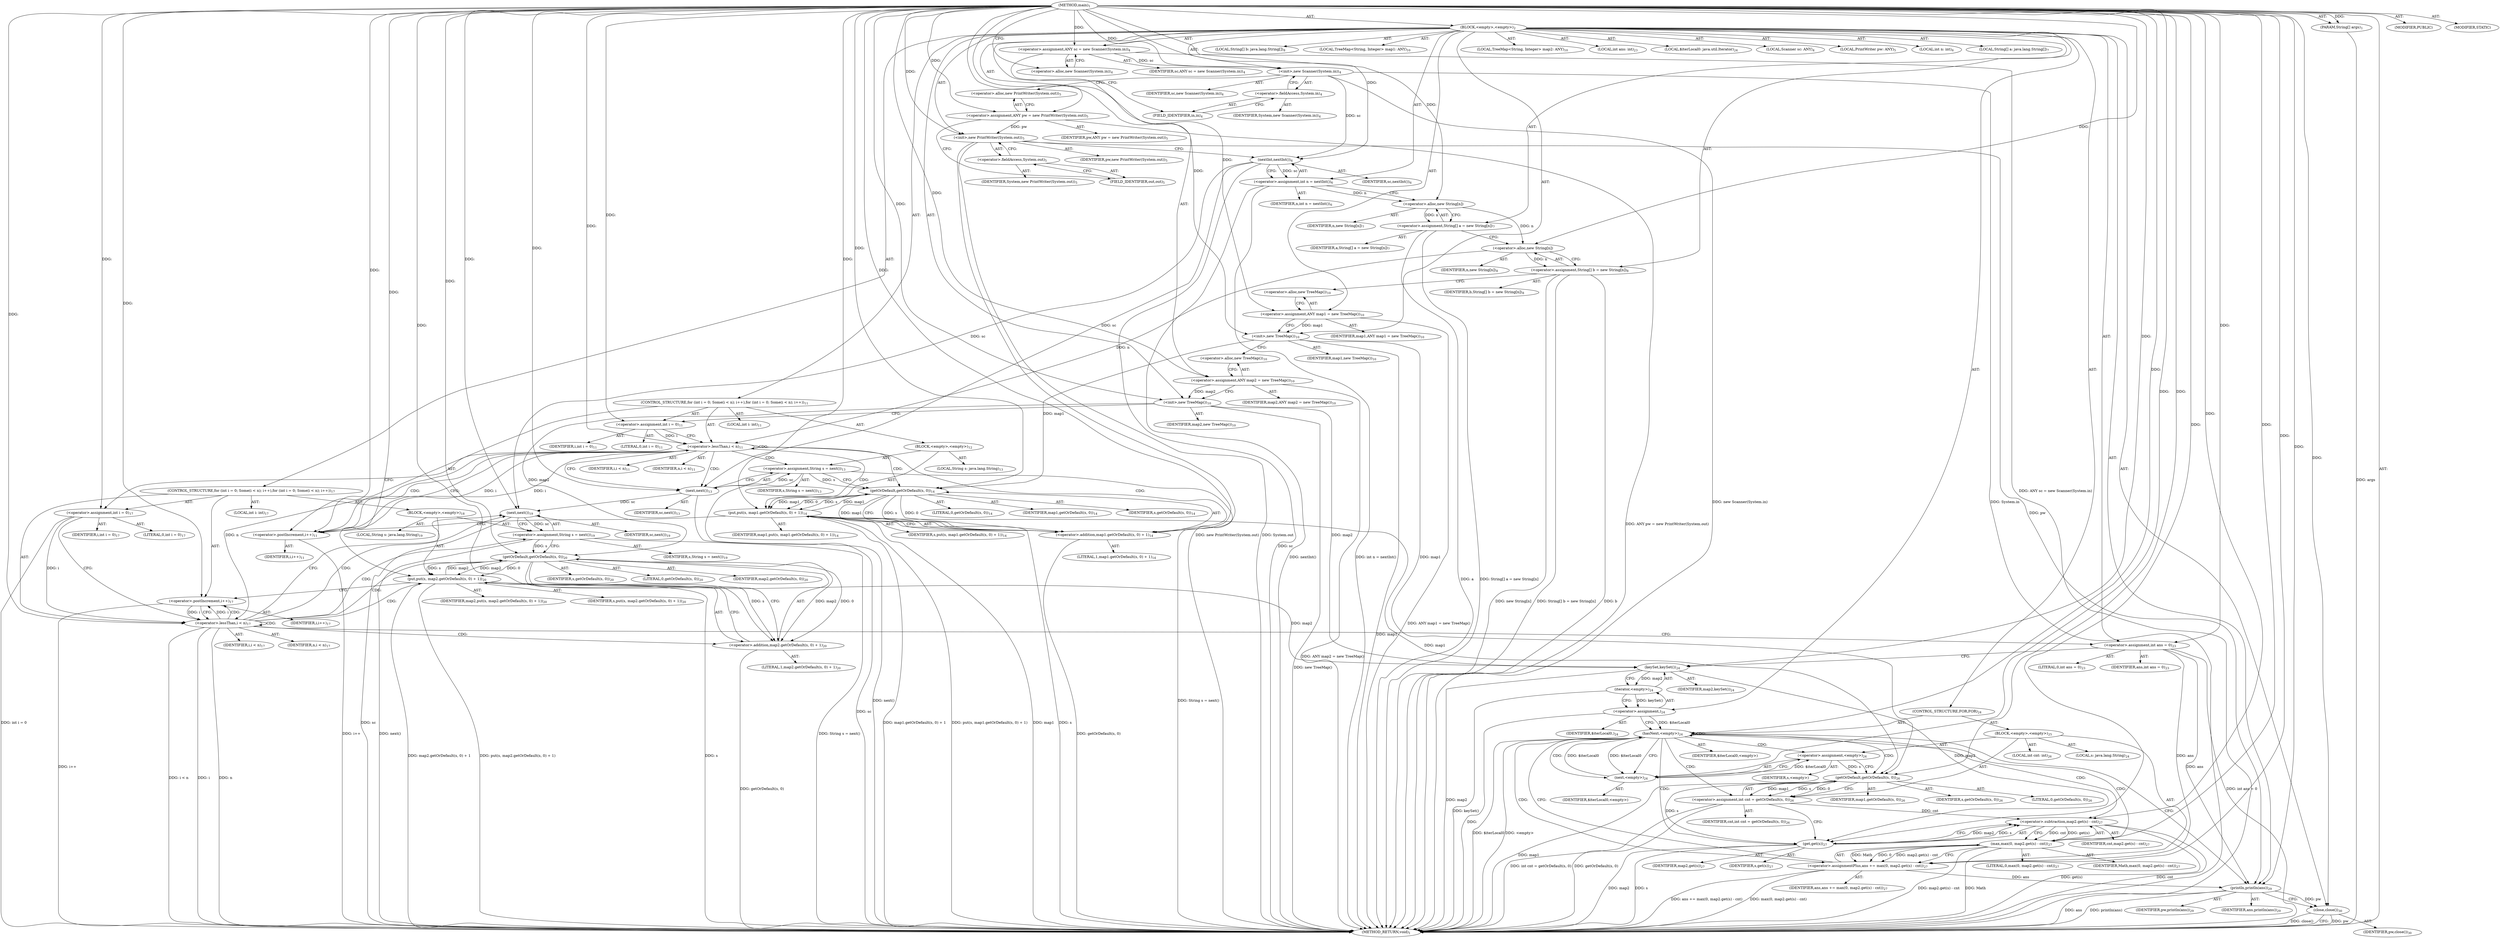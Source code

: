 digraph "main" {  
"25" [label = <(METHOD,main)<SUB>1</SUB>> ]
"26" [label = <(PARAM,String[] args)<SUB>1</SUB>> ]
"27" [label = <(BLOCK,&lt;empty&gt;,&lt;empty&gt;)<SUB>2</SUB>> ]
"4" [label = <(LOCAL,Scanner sc: ANY)<SUB>4</SUB>> ]
"28" [label = <(&lt;operator&gt;.assignment,ANY sc = new Scanner(System.in))<SUB>4</SUB>> ]
"29" [label = <(IDENTIFIER,sc,ANY sc = new Scanner(System.in))<SUB>4</SUB>> ]
"30" [label = <(&lt;operator&gt;.alloc,new Scanner(System.in))<SUB>4</SUB>> ]
"31" [label = <(&lt;init&gt;,new Scanner(System.in))<SUB>4</SUB>> ]
"3" [label = <(IDENTIFIER,sc,new Scanner(System.in))<SUB>4</SUB>> ]
"32" [label = <(&lt;operator&gt;.fieldAccess,System.in)<SUB>4</SUB>> ]
"33" [label = <(IDENTIFIER,System,new Scanner(System.in))<SUB>4</SUB>> ]
"34" [label = <(FIELD_IDENTIFIER,in,in)<SUB>4</SUB>> ]
"6" [label = <(LOCAL,PrintWriter pw: ANY)<SUB>5</SUB>> ]
"35" [label = <(&lt;operator&gt;.assignment,ANY pw = new PrintWriter(System.out))<SUB>5</SUB>> ]
"36" [label = <(IDENTIFIER,pw,ANY pw = new PrintWriter(System.out))<SUB>5</SUB>> ]
"37" [label = <(&lt;operator&gt;.alloc,new PrintWriter(System.out))<SUB>5</SUB>> ]
"38" [label = <(&lt;init&gt;,new PrintWriter(System.out))<SUB>5</SUB>> ]
"5" [label = <(IDENTIFIER,pw,new PrintWriter(System.out))<SUB>5</SUB>> ]
"39" [label = <(&lt;operator&gt;.fieldAccess,System.out)<SUB>5</SUB>> ]
"40" [label = <(IDENTIFIER,System,new PrintWriter(System.out))<SUB>5</SUB>> ]
"41" [label = <(FIELD_IDENTIFIER,out,out)<SUB>5</SUB>> ]
"42" [label = <(LOCAL,int n: int)<SUB>6</SUB>> ]
"43" [label = <(&lt;operator&gt;.assignment,int n = nextInt())<SUB>6</SUB>> ]
"44" [label = <(IDENTIFIER,n,int n = nextInt())<SUB>6</SUB>> ]
"45" [label = <(nextInt,nextInt())<SUB>6</SUB>> ]
"46" [label = <(IDENTIFIER,sc,nextInt())<SUB>6</SUB>> ]
"47" [label = <(LOCAL,String[] a: java.lang.String[])<SUB>7</SUB>> ]
"48" [label = <(&lt;operator&gt;.assignment,String[] a = new String[n])<SUB>7</SUB>> ]
"49" [label = <(IDENTIFIER,a,String[] a = new String[n])<SUB>7</SUB>> ]
"50" [label = <(&lt;operator&gt;.alloc,new String[n])> ]
"51" [label = <(IDENTIFIER,n,new String[n])<SUB>7</SUB>> ]
"52" [label = <(LOCAL,String[] b: java.lang.String[])<SUB>8</SUB>> ]
"53" [label = <(&lt;operator&gt;.assignment,String[] b = new String[n])<SUB>8</SUB>> ]
"54" [label = <(IDENTIFIER,b,String[] b = new String[n])<SUB>8</SUB>> ]
"55" [label = <(&lt;operator&gt;.alloc,new String[n])> ]
"56" [label = <(IDENTIFIER,n,new String[n])<SUB>8</SUB>> ]
"8" [label = <(LOCAL,TreeMap&lt;String, Integer&gt; map1: ANY)<SUB>10</SUB>> ]
"10" [label = <(LOCAL,TreeMap&lt;String, Integer&gt; map2: ANY)<SUB>10</SUB>> ]
"57" [label = <(&lt;operator&gt;.assignment,ANY map1 = new TreeMap())<SUB>10</SUB>> ]
"58" [label = <(IDENTIFIER,map1,ANY map1 = new TreeMap())<SUB>10</SUB>> ]
"59" [label = <(&lt;operator&gt;.alloc,new TreeMap())<SUB>10</SUB>> ]
"60" [label = <(&lt;init&gt;,new TreeMap())<SUB>10</SUB>> ]
"7" [label = <(IDENTIFIER,map1,new TreeMap())<SUB>10</SUB>> ]
"61" [label = <(&lt;operator&gt;.assignment,ANY map2 = new TreeMap())<SUB>10</SUB>> ]
"62" [label = <(IDENTIFIER,map2,ANY map2 = new TreeMap())<SUB>10</SUB>> ]
"63" [label = <(&lt;operator&gt;.alloc,new TreeMap())<SUB>10</SUB>> ]
"64" [label = <(&lt;init&gt;,new TreeMap())<SUB>10</SUB>> ]
"9" [label = <(IDENTIFIER,map2,new TreeMap())<SUB>10</SUB>> ]
"65" [label = <(CONTROL_STRUCTURE,for (int i = 0; Some(i &lt; n); i++),for (int i = 0; Some(i &lt; n); i++))<SUB>11</SUB>> ]
"66" [label = <(LOCAL,int i: int)<SUB>11</SUB>> ]
"67" [label = <(&lt;operator&gt;.assignment,int i = 0)<SUB>11</SUB>> ]
"68" [label = <(IDENTIFIER,i,int i = 0)<SUB>11</SUB>> ]
"69" [label = <(LITERAL,0,int i = 0)<SUB>11</SUB>> ]
"70" [label = <(&lt;operator&gt;.lessThan,i &lt; n)<SUB>11</SUB>> ]
"71" [label = <(IDENTIFIER,i,i &lt; n)<SUB>11</SUB>> ]
"72" [label = <(IDENTIFIER,n,i &lt; n)<SUB>11</SUB>> ]
"73" [label = <(&lt;operator&gt;.postIncrement,i++)<SUB>11</SUB>> ]
"74" [label = <(IDENTIFIER,i,i++)<SUB>11</SUB>> ]
"75" [label = <(BLOCK,&lt;empty&gt;,&lt;empty&gt;)<SUB>12</SUB>> ]
"76" [label = <(LOCAL,String s: java.lang.String)<SUB>13</SUB>> ]
"77" [label = <(&lt;operator&gt;.assignment,String s = next())<SUB>13</SUB>> ]
"78" [label = <(IDENTIFIER,s,String s = next())<SUB>13</SUB>> ]
"79" [label = <(next,next())<SUB>13</SUB>> ]
"80" [label = <(IDENTIFIER,sc,next())<SUB>13</SUB>> ]
"81" [label = <(put,put(s, map1.getOrDefault(s, 0) + 1))<SUB>14</SUB>> ]
"82" [label = <(IDENTIFIER,map1,put(s, map1.getOrDefault(s, 0) + 1))<SUB>14</SUB>> ]
"83" [label = <(IDENTIFIER,s,put(s, map1.getOrDefault(s, 0) + 1))<SUB>14</SUB>> ]
"84" [label = <(&lt;operator&gt;.addition,map1.getOrDefault(s, 0) + 1)<SUB>14</SUB>> ]
"85" [label = <(getOrDefault,getOrDefault(s, 0))<SUB>14</SUB>> ]
"86" [label = <(IDENTIFIER,map1,getOrDefault(s, 0))<SUB>14</SUB>> ]
"87" [label = <(IDENTIFIER,s,getOrDefault(s, 0))<SUB>14</SUB>> ]
"88" [label = <(LITERAL,0,getOrDefault(s, 0))<SUB>14</SUB>> ]
"89" [label = <(LITERAL,1,map1.getOrDefault(s, 0) + 1)<SUB>14</SUB>> ]
"90" [label = <(CONTROL_STRUCTURE,for (int i = 0; Some(i &lt; n); i++),for (int i = 0; Some(i &lt; n); i++))<SUB>17</SUB>> ]
"91" [label = <(LOCAL,int i: int)<SUB>17</SUB>> ]
"92" [label = <(&lt;operator&gt;.assignment,int i = 0)<SUB>17</SUB>> ]
"93" [label = <(IDENTIFIER,i,int i = 0)<SUB>17</SUB>> ]
"94" [label = <(LITERAL,0,int i = 0)<SUB>17</SUB>> ]
"95" [label = <(&lt;operator&gt;.lessThan,i &lt; n)<SUB>17</SUB>> ]
"96" [label = <(IDENTIFIER,i,i &lt; n)<SUB>17</SUB>> ]
"97" [label = <(IDENTIFIER,n,i &lt; n)<SUB>17</SUB>> ]
"98" [label = <(&lt;operator&gt;.postIncrement,i++)<SUB>17</SUB>> ]
"99" [label = <(IDENTIFIER,i,i++)<SUB>17</SUB>> ]
"100" [label = <(BLOCK,&lt;empty&gt;,&lt;empty&gt;)<SUB>18</SUB>> ]
"101" [label = <(LOCAL,String s: java.lang.String)<SUB>19</SUB>> ]
"102" [label = <(&lt;operator&gt;.assignment,String s = next())<SUB>19</SUB>> ]
"103" [label = <(IDENTIFIER,s,String s = next())<SUB>19</SUB>> ]
"104" [label = <(next,next())<SUB>19</SUB>> ]
"105" [label = <(IDENTIFIER,sc,next())<SUB>19</SUB>> ]
"106" [label = <(put,put(s, map2.getOrDefault(s, 0) + 1))<SUB>20</SUB>> ]
"107" [label = <(IDENTIFIER,map2,put(s, map2.getOrDefault(s, 0) + 1))<SUB>20</SUB>> ]
"108" [label = <(IDENTIFIER,s,put(s, map2.getOrDefault(s, 0) + 1))<SUB>20</SUB>> ]
"109" [label = <(&lt;operator&gt;.addition,map2.getOrDefault(s, 0) + 1)<SUB>20</SUB>> ]
"110" [label = <(getOrDefault,getOrDefault(s, 0))<SUB>20</SUB>> ]
"111" [label = <(IDENTIFIER,map2,getOrDefault(s, 0))<SUB>20</SUB>> ]
"112" [label = <(IDENTIFIER,s,getOrDefault(s, 0))<SUB>20</SUB>> ]
"113" [label = <(LITERAL,0,getOrDefault(s, 0))<SUB>20</SUB>> ]
"114" [label = <(LITERAL,1,map2.getOrDefault(s, 0) + 1)<SUB>20</SUB>> ]
"115" [label = <(LOCAL,int ans: int)<SUB>23</SUB>> ]
"116" [label = <(&lt;operator&gt;.assignment,int ans = 0)<SUB>23</SUB>> ]
"117" [label = <(IDENTIFIER,ans,int ans = 0)<SUB>23</SUB>> ]
"118" [label = <(LITERAL,0,int ans = 0)<SUB>23</SUB>> ]
"119" [label = <(LOCAL,$iterLocal0: java.util.Iterator)<SUB>24</SUB>> ]
"120" [label = <(&lt;operator&gt;.assignment,)<SUB>24</SUB>> ]
"121" [label = <(IDENTIFIER,$iterLocal0,)<SUB>24</SUB>> ]
"122" [label = <(iterator,&lt;empty&gt;)<SUB>24</SUB>> ]
"123" [label = <(keySet,keySet())<SUB>24</SUB>> ]
"124" [label = <(IDENTIFIER,map2,keySet())<SUB>24</SUB>> ]
"125" [label = <(CONTROL_STRUCTURE,FOR,FOR)<SUB>24</SUB>> ]
"126" [label = <(hasNext,&lt;empty&gt;)<SUB>24</SUB>> ]
"127" [label = <(IDENTIFIER,$iterLocal0,&lt;empty&gt;)> ]
"128" [label = <(BLOCK,&lt;empty&gt;,&lt;empty&gt;)<SUB>25</SUB>> ]
"129" [label = <(LOCAL,s: java.lang.String)<SUB>24</SUB>> ]
"130" [label = <(&lt;operator&gt;.assignment,&lt;empty&gt;)<SUB>24</SUB>> ]
"131" [label = <(IDENTIFIER,s,&lt;empty&gt;)> ]
"132" [label = <(next,&lt;empty&gt;)<SUB>24</SUB>> ]
"133" [label = <(IDENTIFIER,$iterLocal0,&lt;empty&gt;)> ]
"134" [label = <(LOCAL,int cnt: int)<SUB>26</SUB>> ]
"135" [label = <(&lt;operator&gt;.assignment,int cnt = getOrDefault(s, 0))<SUB>26</SUB>> ]
"136" [label = <(IDENTIFIER,cnt,int cnt = getOrDefault(s, 0))<SUB>26</SUB>> ]
"137" [label = <(getOrDefault,getOrDefault(s, 0))<SUB>26</SUB>> ]
"138" [label = <(IDENTIFIER,map1,getOrDefault(s, 0))<SUB>26</SUB>> ]
"139" [label = <(IDENTIFIER,s,getOrDefault(s, 0))<SUB>26</SUB>> ]
"140" [label = <(LITERAL,0,getOrDefault(s, 0))<SUB>26</SUB>> ]
"141" [label = <(&lt;operator&gt;.assignmentPlus,ans += max(0, map2.get(s) - cnt))<SUB>27</SUB>> ]
"142" [label = <(IDENTIFIER,ans,ans += max(0, map2.get(s) - cnt))<SUB>27</SUB>> ]
"143" [label = <(max,max(0, map2.get(s) - cnt))<SUB>27</SUB>> ]
"144" [label = <(IDENTIFIER,Math,max(0, map2.get(s) - cnt))<SUB>27</SUB>> ]
"145" [label = <(LITERAL,0,max(0, map2.get(s) - cnt))<SUB>27</SUB>> ]
"146" [label = <(&lt;operator&gt;.subtraction,map2.get(s) - cnt)<SUB>27</SUB>> ]
"147" [label = <(get,get(s))<SUB>27</SUB>> ]
"148" [label = <(IDENTIFIER,map2,get(s))<SUB>27</SUB>> ]
"149" [label = <(IDENTIFIER,s,get(s))<SUB>27</SUB>> ]
"150" [label = <(IDENTIFIER,cnt,map2.get(s) - cnt)<SUB>27</SUB>> ]
"151" [label = <(println,println(ans))<SUB>29</SUB>> ]
"152" [label = <(IDENTIFIER,pw,println(ans))<SUB>29</SUB>> ]
"153" [label = <(IDENTIFIER,ans,println(ans))<SUB>29</SUB>> ]
"154" [label = <(close,close())<SUB>30</SUB>> ]
"155" [label = <(IDENTIFIER,pw,close())<SUB>30</SUB>> ]
"156" [label = <(MODIFIER,PUBLIC)> ]
"157" [label = <(MODIFIER,STATIC)> ]
"158" [label = <(METHOD_RETURN,void)<SUB>1</SUB>> ]
  "25" -> "26"  [ label = "AST: "] 
  "25" -> "27"  [ label = "AST: "] 
  "25" -> "156"  [ label = "AST: "] 
  "25" -> "157"  [ label = "AST: "] 
  "25" -> "158"  [ label = "AST: "] 
  "27" -> "4"  [ label = "AST: "] 
  "27" -> "28"  [ label = "AST: "] 
  "27" -> "31"  [ label = "AST: "] 
  "27" -> "6"  [ label = "AST: "] 
  "27" -> "35"  [ label = "AST: "] 
  "27" -> "38"  [ label = "AST: "] 
  "27" -> "42"  [ label = "AST: "] 
  "27" -> "43"  [ label = "AST: "] 
  "27" -> "47"  [ label = "AST: "] 
  "27" -> "48"  [ label = "AST: "] 
  "27" -> "52"  [ label = "AST: "] 
  "27" -> "53"  [ label = "AST: "] 
  "27" -> "8"  [ label = "AST: "] 
  "27" -> "10"  [ label = "AST: "] 
  "27" -> "57"  [ label = "AST: "] 
  "27" -> "60"  [ label = "AST: "] 
  "27" -> "61"  [ label = "AST: "] 
  "27" -> "64"  [ label = "AST: "] 
  "27" -> "65"  [ label = "AST: "] 
  "27" -> "90"  [ label = "AST: "] 
  "27" -> "115"  [ label = "AST: "] 
  "27" -> "116"  [ label = "AST: "] 
  "27" -> "119"  [ label = "AST: "] 
  "27" -> "120"  [ label = "AST: "] 
  "27" -> "125"  [ label = "AST: "] 
  "27" -> "151"  [ label = "AST: "] 
  "27" -> "154"  [ label = "AST: "] 
  "28" -> "29"  [ label = "AST: "] 
  "28" -> "30"  [ label = "AST: "] 
  "31" -> "3"  [ label = "AST: "] 
  "31" -> "32"  [ label = "AST: "] 
  "32" -> "33"  [ label = "AST: "] 
  "32" -> "34"  [ label = "AST: "] 
  "35" -> "36"  [ label = "AST: "] 
  "35" -> "37"  [ label = "AST: "] 
  "38" -> "5"  [ label = "AST: "] 
  "38" -> "39"  [ label = "AST: "] 
  "39" -> "40"  [ label = "AST: "] 
  "39" -> "41"  [ label = "AST: "] 
  "43" -> "44"  [ label = "AST: "] 
  "43" -> "45"  [ label = "AST: "] 
  "45" -> "46"  [ label = "AST: "] 
  "48" -> "49"  [ label = "AST: "] 
  "48" -> "50"  [ label = "AST: "] 
  "50" -> "51"  [ label = "AST: "] 
  "53" -> "54"  [ label = "AST: "] 
  "53" -> "55"  [ label = "AST: "] 
  "55" -> "56"  [ label = "AST: "] 
  "57" -> "58"  [ label = "AST: "] 
  "57" -> "59"  [ label = "AST: "] 
  "60" -> "7"  [ label = "AST: "] 
  "61" -> "62"  [ label = "AST: "] 
  "61" -> "63"  [ label = "AST: "] 
  "64" -> "9"  [ label = "AST: "] 
  "65" -> "66"  [ label = "AST: "] 
  "65" -> "67"  [ label = "AST: "] 
  "65" -> "70"  [ label = "AST: "] 
  "65" -> "73"  [ label = "AST: "] 
  "65" -> "75"  [ label = "AST: "] 
  "67" -> "68"  [ label = "AST: "] 
  "67" -> "69"  [ label = "AST: "] 
  "70" -> "71"  [ label = "AST: "] 
  "70" -> "72"  [ label = "AST: "] 
  "73" -> "74"  [ label = "AST: "] 
  "75" -> "76"  [ label = "AST: "] 
  "75" -> "77"  [ label = "AST: "] 
  "75" -> "81"  [ label = "AST: "] 
  "77" -> "78"  [ label = "AST: "] 
  "77" -> "79"  [ label = "AST: "] 
  "79" -> "80"  [ label = "AST: "] 
  "81" -> "82"  [ label = "AST: "] 
  "81" -> "83"  [ label = "AST: "] 
  "81" -> "84"  [ label = "AST: "] 
  "84" -> "85"  [ label = "AST: "] 
  "84" -> "89"  [ label = "AST: "] 
  "85" -> "86"  [ label = "AST: "] 
  "85" -> "87"  [ label = "AST: "] 
  "85" -> "88"  [ label = "AST: "] 
  "90" -> "91"  [ label = "AST: "] 
  "90" -> "92"  [ label = "AST: "] 
  "90" -> "95"  [ label = "AST: "] 
  "90" -> "98"  [ label = "AST: "] 
  "90" -> "100"  [ label = "AST: "] 
  "92" -> "93"  [ label = "AST: "] 
  "92" -> "94"  [ label = "AST: "] 
  "95" -> "96"  [ label = "AST: "] 
  "95" -> "97"  [ label = "AST: "] 
  "98" -> "99"  [ label = "AST: "] 
  "100" -> "101"  [ label = "AST: "] 
  "100" -> "102"  [ label = "AST: "] 
  "100" -> "106"  [ label = "AST: "] 
  "102" -> "103"  [ label = "AST: "] 
  "102" -> "104"  [ label = "AST: "] 
  "104" -> "105"  [ label = "AST: "] 
  "106" -> "107"  [ label = "AST: "] 
  "106" -> "108"  [ label = "AST: "] 
  "106" -> "109"  [ label = "AST: "] 
  "109" -> "110"  [ label = "AST: "] 
  "109" -> "114"  [ label = "AST: "] 
  "110" -> "111"  [ label = "AST: "] 
  "110" -> "112"  [ label = "AST: "] 
  "110" -> "113"  [ label = "AST: "] 
  "116" -> "117"  [ label = "AST: "] 
  "116" -> "118"  [ label = "AST: "] 
  "120" -> "121"  [ label = "AST: "] 
  "120" -> "122"  [ label = "AST: "] 
  "122" -> "123"  [ label = "AST: "] 
  "123" -> "124"  [ label = "AST: "] 
  "125" -> "126"  [ label = "AST: "] 
  "125" -> "128"  [ label = "AST: "] 
  "126" -> "127"  [ label = "AST: "] 
  "128" -> "129"  [ label = "AST: "] 
  "128" -> "130"  [ label = "AST: "] 
  "128" -> "134"  [ label = "AST: "] 
  "128" -> "135"  [ label = "AST: "] 
  "128" -> "141"  [ label = "AST: "] 
  "130" -> "131"  [ label = "AST: "] 
  "130" -> "132"  [ label = "AST: "] 
  "132" -> "133"  [ label = "AST: "] 
  "135" -> "136"  [ label = "AST: "] 
  "135" -> "137"  [ label = "AST: "] 
  "137" -> "138"  [ label = "AST: "] 
  "137" -> "139"  [ label = "AST: "] 
  "137" -> "140"  [ label = "AST: "] 
  "141" -> "142"  [ label = "AST: "] 
  "141" -> "143"  [ label = "AST: "] 
  "143" -> "144"  [ label = "AST: "] 
  "143" -> "145"  [ label = "AST: "] 
  "143" -> "146"  [ label = "AST: "] 
  "146" -> "147"  [ label = "AST: "] 
  "146" -> "150"  [ label = "AST: "] 
  "147" -> "148"  [ label = "AST: "] 
  "147" -> "149"  [ label = "AST: "] 
  "151" -> "152"  [ label = "AST: "] 
  "151" -> "153"  [ label = "AST: "] 
  "154" -> "155"  [ label = "AST: "] 
  "28" -> "34"  [ label = "CFG: "] 
  "31" -> "37"  [ label = "CFG: "] 
  "35" -> "41"  [ label = "CFG: "] 
  "38" -> "45"  [ label = "CFG: "] 
  "43" -> "50"  [ label = "CFG: "] 
  "48" -> "55"  [ label = "CFG: "] 
  "53" -> "59"  [ label = "CFG: "] 
  "57" -> "60"  [ label = "CFG: "] 
  "60" -> "63"  [ label = "CFG: "] 
  "61" -> "64"  [ label = "CFG: "] 
  "64" -> "67"  [ label = "CFG: "] 
  "116" -> "123"  [ label = "CFG: "] 
  "120" -> "126"  [ label = "CFG: "] 
  "151" -> "154"  [ label = "CFG: "] 
  "154" -> "158"  [ label = "CFG: "] 
  "30" -> "28"  [ label = "CFG: "] 
  "32" -> "31"  [ label = "CFG: "] 
  "37" -> "35"  [ label = "CFG: "] 
  "39" -> "38"  [ label = "CFG: "] 
  "45" -> "43"  [ label = "CFG: "] 
  "50" -> "48"  [ label = "CFG: "] 
  "55" -> "53"  [ label = "CFG: "] 
  "59" -> "57"  [ label = "CFG: "] 
  "63" -> "61"  [ label = "CFG: "] 
  "67" -> "70"  [ label = "CFG: "] 
  "70" -> "79"  [ label = "CFG: "] 
  "70" -> "92"  [ label = "CFG: "] 
  "73" -> "70"  [ label = "CFG: "] 
  "92" -> "95"  [ label = "CFG: "] 
  "95" -> "104"  [ label = "CFG: "] 
  "95" -> "116"  [ label = "CFG: "] 
  "98" -> "95"  [ label = "CFG: "] 
  "122" -> "120"  [ label = "CFG: "] 
  "126" -> "132"  [ label = "CFG: "] 
  "126" -> "151"  [ label = "CFG: "] 
  "34" -> "32"  [ label = "CFG: "] 
  "41" -> "39"  [ label = "CFG: "] 
  "77" -> "85"  [ label = "CFG: "] 
  "81" -> "73"  [ label = "CFG: "] 
  "102" -> "110"  [ label = "CFG: "] 
  "106" -> "98"  [ label = "CFG: "] 
  "123" -> "122"  [ label = "CFG: "] 
  "130" -> "137"  [ label = "CFG: "] 
  "135" -> "147"  [ label = "CFG: "] 
  "141" -> "126"  [ label = "CFG: "] 
  "79" -> "77"  [ label = "CFG: "] 
  "84" -> "81"  [ label = "CFG: "] 
  "104" -> "102"  [ label = "CFG: "] 
  "109" -> "106"  [ label = "CFG: "] 
  "132" -> "130"  [ label = "CFG: "] 
  "137" -> "135"  [ label = "CFG: "] 
  "143" -> "141"  [ label = "CFG: "] 
  "85" -> "84"  [ label = "CFG: "] 
  "110" -> "109"  [ label = "CFG: "] 
  "146" -> "143"  [ label = "CFG: "] 
  "147" -> "146"  [ label = "CFG: "] 
  "25" -> "30"  [ label = "CFG: "] 
  "26" -> "158"  [ label = "DDG: args"] 
  "28" -> "158"  [ label = "DDG: ANY sc = new Scanner(System.in)"] 
  "31" -> "158"  [ label = "DDG: System.in"] 
  "31" -> "158"  [ label = "DDG: new Scanner(System.in)"] 
  "35" -> "158"  [ label = "DDG: ANY pw = new PrintWriter(System.out)"] 
  "38" -> "158"  [ label = "DDG: System.out"] 
  "38" -> "158"  [ label = "DDG: new PrintWriter(System.out)"] 
  "45" -> "158"  [ label = "DDG: sc"] 
  "43" -> "158"  [ label = "DDG: nextInt()"] 
  "43" -> "158"  [ label = "DDG: int n = nextInt()"] 
  "48" -> "158"  [ label = "DDG: a"] 
  "48" -> "158"  [ label = "DDG: String[] a = new String[n]"] 
  "53" -> "158"  [ label = "DDG: b"] 
  "53" -> "158"  [ label = "DDG: new String[n]"] 
  "53" -> "158"  [ label = "DDG: String[] b = new String[n]"] 
  "57" -> "158"  [ label = "DDG: ANY map1 = new TreeMap()"] 
  "60" -> "158"  [ label = "DDG: map1"] 
  "61" -> "158"  [ label = "DDG: ANY map2 = new TreeMap()"] 
  "64" -> "158"  [ label = "DDG: new TreeMap()"] 
  "92" -> "158"  [ label = "DDG: int i = 0"] 
  "95" -> "158"  [ label = "DDG: i"] 
  "95" -> "158"  [ label = "DDG: n"] 
  "95" -> "158"  [ label = "DDG: i &lt; n"] 
  "116" -> "158"  [ label = "DDG: int ans = 0"] 
  "123" -> "158"  [ label = "DDG: map2"] 
  "122" -> "158"  [ label = "DDG: keySet()"] 
  "120" -> "158"  [ label = "DDG: "] 
  "126" -> "158"  [ label = "DDG: $iterLocal0"] 
  "126" -> "158"  [ label = "DDG: &lt;empty&gt;"] 
  "151" -> "158"  [ label = "DDG: ans"] 
  "151" -> "158"  [ label = "DDG: println(ans)"] 
  "154" -> "158"  [ label = "DDG: pw"] 
  "154" -> "158"  [ label = "DDG: close()"] 
  "137" -> "158"  [ label = "DDG: map1"] 
  "135" -> "158"  [ label = "DDG: getOrDefault(s, 0)"] 
  "135" -> "158"  [ label = "DDG: int cnt = getOrDefault(s, 0)"] 
  "147" -> "158"  [ label = "DDG: map2"] 
  "147" -> "158"  [ label = "DDG: s"] 
  "146" -> "158"  [ label = "DDG: get(s)"] 
  "146" -> "158"  [ label = "DDG: cnt"] 
  "143" -> "158"  [ label = "DDG: map2.get(s) - cnt"] 
  "141" -> "158"  [ label = "DDG: max(0, map2.get(s) - cnt)"] 
  "141" -> "158"  [ label = "DDG: ans += max(0, map2.get(s) - cnt)"] 
  "104" -> "158"  [ label = "DDG: sc"] 
  "102" -> "158"  [ label = "DDG: next()"] 
  "102" -> "158"  [ label = "DDG: String s = next()"] 
  "106" -> "158"  [ label = "DDG: s"] 
  "109" -> "158"  [ label = "DDG: getOrDefault(s, 0)"] 
  "106" -> "158"  [ label = "DDG: map2.getOrDefault(s, 0) + 1"] 
  "106" -> "158"  [ label = "DDG: put(s, map2.getOrDefault(s, 0) + 1)"] 
  "98" -> "158"  [ label = "DDG: i++"] 
  "79" -> "158"  [ label = "DDG: sc"] 
  "77" -> "158"  [ label = "DDG: next()"] 
  "77" -> "158"  [ label = "DDG: String s = next()"] 
  "81" -> "158"  [ label = "DDG: map1"] 
  "81" -> "158"  [ label = "DDG: s"] 
  "84" -> "158"  [ label = "DDG: getOrDefault(s, 0)"] 
  "81" -> "158"  [ label = "DDG: map1.getOrDefault(s, 0) + 1"] 
  "81" -> "158"  [ label = "DDG: put(s, map1.getOrDefault(s, 0) + 1)"] 
  "73" -> "158"  [ label = "DDG: i++"] 
  "143" -> "158"  [ label = "DDG: Math"] 
  "25" -> "26"  [ label = "DDG: "] 
  "25" -> "28"  [ label = "DDG: "] 
  "25" -> "35"  [ label = "DDG: "] 
  "45" -> "43"  [ label = "DDG: sc"] 
  "50" -> "48"  [ label = "DDG: n"] 
  "55" -> "53"  [ label = "DDG: n"] 
  "25" -> "57"  [ label = "DDG: "] 
  "25" -> "61"  [ label = "DDG: "] 
  "25" -> "116"  [ label = "DDG: "] 
  "122" -> "120"  [ label = "DDG: keySet()"] 
  "28" -> "31"  [ label = "DDG: sc"] 
  "25" -> "31"  [ label = "DDG: "] 
  "35" -> "38"  [ label = "DDG: pw"] 
  "25" -> "38"  [ label = "DDG: "] 
  "57" -> "60"  [ label = "DDG: map1"] 
  "25" -> "60"  [ label = "DDG: "] 
  "61" -> "64"  [ label = "DDG: map2"] 
  "25" -> "64"  [ label = "DDG: "] 
  "25" -> "67"  [ label = "DDG: "] 
  "25" -> "92"  [ label = "DDG: "] 
  "38" -> "151"  [ label = "DDG: pw"] 
  "25" -> "151"  [ label = "DDG: "] 
  "116" -> "151"  [ label = "DDG: ans"] 
  "141" -> "151"  [ label = "DDG: ans"] 
  "151" -> "154"  [ label = "DDG: pw"] 
  "25" -> "154"  [ label = "DDG: "] 
  "31" -> "45"  [ label = "DDG: sc"] 
  "25" -> "45"  [ label = "DDG: "] 
  "43" -> "50"  [ label = "DDG: n"] 
  "25" -> "50"  [ label = "DDG: "] 
  "50" -> "55"  [ label = "DDG: n"] 
  "25" -> "55"  [ label = "DDG: "] 
  "67" -> "70"  [ label = "DDG: i"] 
  "73" -> "70"  [ label = "DDG: i"] 
  "25" -> "70"  [ label = "DDG: "] 
  "55" -> "70"  [ label = "DDG: n"] 
  "70" -> "73"  [ label = "DDG: i"] 
  "25" -> "73"  [ label = "DDG: "] 
  "79" -> "77"  [ label = "DDG: sc"] 
  "92" -> "95"  [ label = "DDG: i"] 
  "98" -> "95"  [ label = "DDG: i"] 
  "25" -> "95"  [ label = "DDG: "] 
  "70" -> "95"  [ label = "DDG: n"] 
  "95" -> "98"  [ label = "DDG: i"] 
  "25" -> "98"  [ label = "DDG: "] 
  "104" -> "102"  [ label = "DDG: sc"] 
  "123" -> "122"  [ label = "DDG: map2"] 
  "120" -> "126"  [ label = "DDG: $iterLocal0"] 
  "132" -> "126"  [ label = "DDG: $iterLocal0"] 
  "25" -> "126"  [ label = "DDG: "] 
  "132" -> "130"  [ label = "DDG: $iterLocal0"] 
  "137" -> "135"  [ label = "DDG: map1"] 
  "137" -> "135"  [ label = "DDG: s"] 
  "137" -> "135"  [ label = "DDG: 0"] 
  "143" -> "141"  [ label = "DDG: Math"] 
  "143" -> "141"  [ label = "DDG: 0"] 
  "143" -> "141"  [ label = "DDG: map2.get(s) - cnt"] 
  "85" -> "81"  [ label = "DDG: map1"] 
  "25" -> "81"  [ label = "DDG: "] 
  "85" -> "81"  [ label = "DDG: s"] 
  "85" -> "81"  [ label = "DDG: 0"] 
  "110" -> "106"  [ label = "DDG: map2"] 
  "25" -> "106"  [ label = "DDG: "] 
  "110" -> "106"  [ label = "DDG: s"] 
  "110" -> "106"  [ label = "DDG: 0"] 
  "64" -> "123"  [ label = "DDG: map2"] 
  "106" -> "123"  [ label = "DDG: map2"] 
  "25" -> "123"  [ label = "DDG: "] 
  "116" -> "141"  [ label = "DDG: ans"] 
  "25" -> "141"  [ label = "DDG: "] 
  "45" -> "79"  [ label = "DDG: sc"] 
  "25" -> "79"  [ label = "DDG: "] 
  "85" -> "84"  [ label = "DDG: map1"] 
  "85" -> "84"  [ label = "DDG: s"] 
  "85" -> "84"  [ label = "DDG: 0"] 
  "25" -> "84"  [ label = "DDG: "] 
  "45" -> "104"  [ label = "DDG: sc"] 
  "79" -> "104"  [ label = "DDG: sc"] 
  "25" -> "104"  [ label = "DDG: "] 
  "110" -> "109"  [ label = "DDG: map2"] 
  "110" -> "109"  [ label = "DDG: s"] 
  "110" -> "109"  [ label = "DDG: 0"] 
  "25" -> "109"  [ label = "DDG: "] 
  "126" -> "132"  [ label = "DDG: $iterLocal0"] 
  "25" -> "132"  [ label = "DDG: "] 
  "60" -> "137"  [ label = "DDG: map1"] 
  "81" -> "137"  [ label = "DDG: map1"] 
  "25" -> "137"  [ label = "DDG: "] 
  "130" -> "137"  [ label = "DDG: s"] 
  "25" -> "143"  [ label = "DDG: "] 
  "146" -> "143"  [ label = "DDG: get(s)"] 
  "146" -> "143"  [ label = "DDG: cnt"] 
  "60" -> "85"  [ label = "DDG: map1"] 
  "81" -> "85"  [ label = "DDG: map1"] 
  "25" -> "85"  [ label = "DDG: "] 
  "77" -> "85"  [ label = "DDG: s"] 
  "64" -> "110"  [ label = "DDG: map2"] 
  "106" -> "110"  [ label = "DDG: map2"] 
  "25" -> "110"  [ label = "DDG: "] 
  "102" -> "110"  [ label = "DDG: s"] 
  "147" -> "146"  [ label = "DDG: map2"] 
  "147" -> "146"  [ label = "DDG: s"] 
  "135" -> "146"  [ label = "DDG: cnt"] 
  "25" -> "146"  [ label = "DDG: "] 
  "123" -> "147"  [ label = "DDG: map2"] 
  "25" -> "147"  [ label = "DDG: "] 
  "137" -> "147"  [ label = "DDG: s"] 
  "70" -> "73"  [ label = "CDG: "] 
  "70" -> "77"  [ label = "CDG: "] 
  "70" -> "81"  [ label = "CDG: "] 
  "70" -> "84"  [ label = "CDG: "] 
  "70" -> "85"  [ label = "CDG: "] 
  "70" -> "79"  [ label = "CDG: "] 
  "70" -> "70"  [ label = "CDG: "] 
  "95" -> "98"  [ label = "CDG: "] 
  "95" -> "102"  [ label = "CDG: "] 
  "95" -> "104"  [ label = "CDG: "] 
  "95" -> "95"  [ label = "CDG: "] 
  "95" -> "106"  [ label = "CDG: "] 
  "95" -> "110"  [ label = "CDG: "] 
  "95" -> "109"  [ label = "CDG: "] 
  "126" -> "141"  [ label = "CDG: "] 
  "126" -> "146"  [ label = "CDG: "] 
  "126" -> "132"  [ label = "CDG: "] 
  "126" -> "143"  [ label = "CDG: "] 
  "126" -> "126"  [ label = "CDG: "] 
  "126" -> "137"  [ label = "CDG: "] 
  "126" -> "130"  [ label = "CDG: "] 
  "126" -> "147"  [ label = "CDG: "] 
  "126" -> "135"  [ label = "CDG: "] 
}
